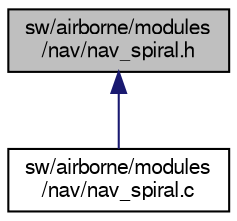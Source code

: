 digraph "sw/airborne/modules/nav/nav_spiral.h"
{
  edge [fontname="FreeSans",fontsize="10",labelfontname="FreeSans",labelfontsize="10"];
  node [fontname="FreeSans",fontsize="10",shape=record];
  Node1 [label="sw/airborne/modules\l/nav/nav_spiral.h",height=0.2,width=0.4,color="black", fillcolor="grey75", style="filled", fontcolor="black"];
  Node1 -> Node2 [dir="back",color="midnightblue",fontsize="10",style="solid",fontname="FreeSans"];
  Node2 [label="sw/airborne/modules\l/nav/nav_spiral.c",height=0.2,width=0.4,color="black", fillcolor="white", style="filled",URL="$nav__spiral_8c.html",tooltip="Fixedwing navigation in a spiral/helix. "];
}
